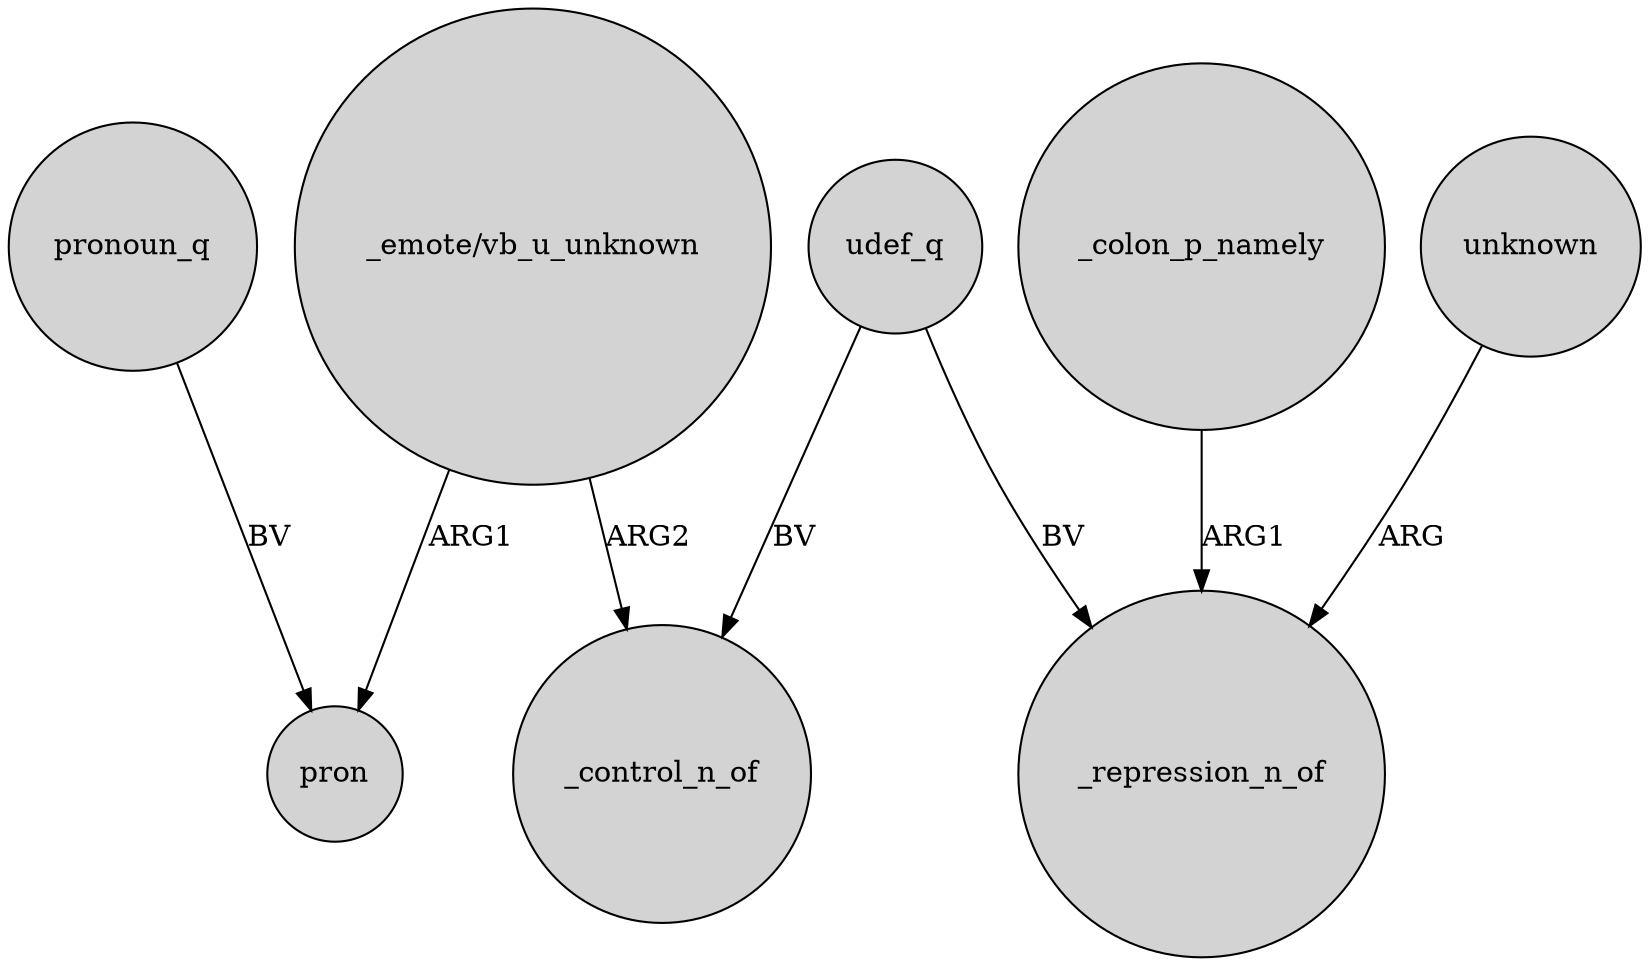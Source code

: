 digraph {
	node [shape=circle style=filled]
	"_emote/vb_u_unknown" -> pron [label=ARG1]
	_colon_p_namely -> _repression_n_of [label=ARG1]
	"_emote/vb_u_unknown" -> _control_n_of [label=ARG2]
	udef_q -> _repression_n_of [label=BV]
	unknown -> _repression_n_of [label=ARG]
	udef_q -> _control_n_of [label=BV]
	pronoun_q -> pron [label=BV]
}
